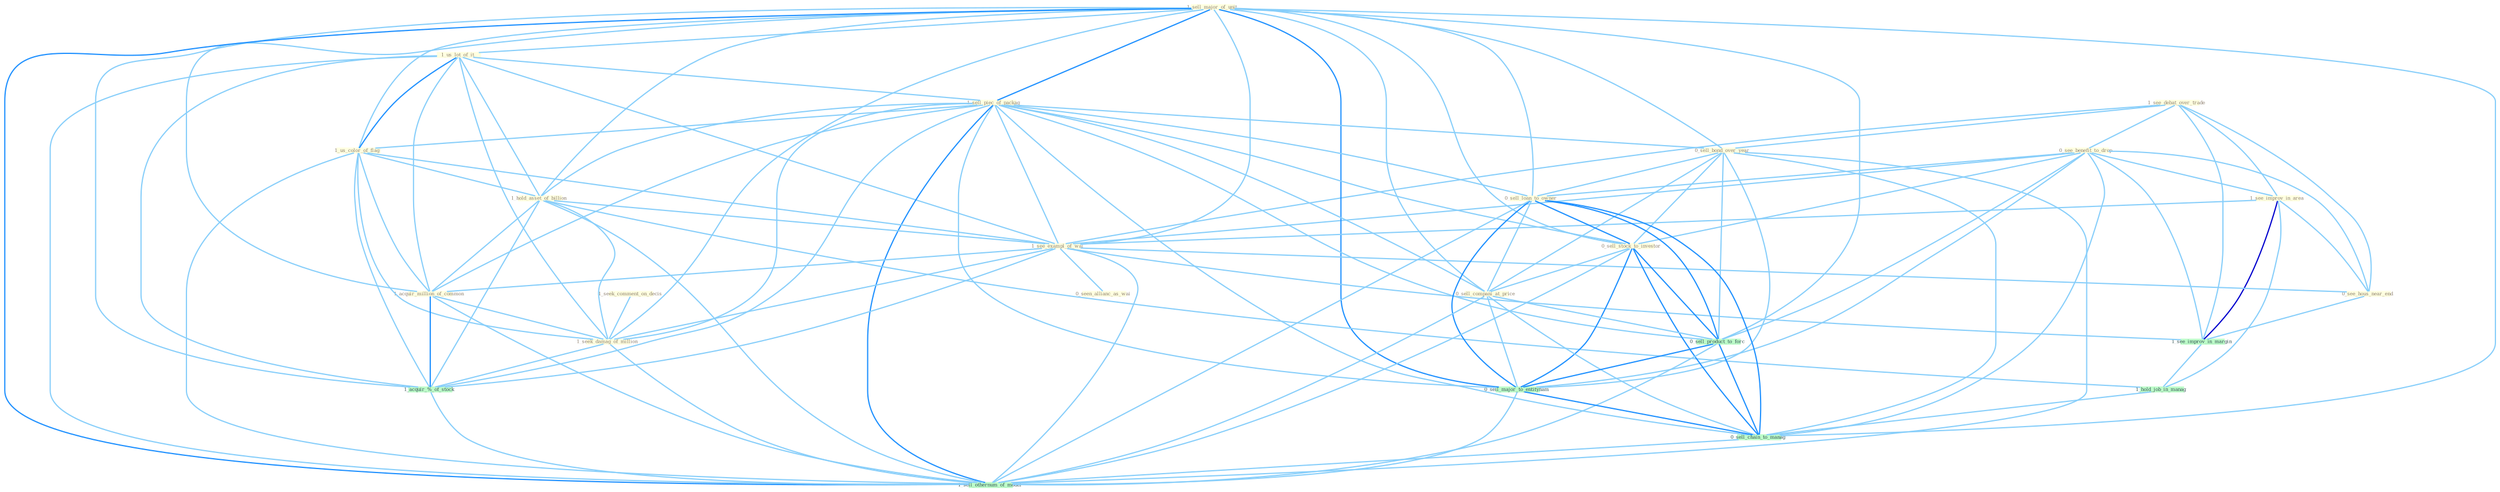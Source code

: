 Graph G{ 
    node
    [shape=polygon,style=filled,width=.5,height=.06,color="#BDFCC9",fixedsize=true,fontsize=4,
    fontcolor="#2f4f4f"];
    {node
    [color="#ffffe0", fontcolor="#8b7d6b"] "1_seek_comment_on_decis " "1_see_debat_over_trade " "0_see_benefit_to_drop " "1_sell_major_of_unit " "1_see_improv_in_area " "1_us_lot_of_it " "1_sell_piec_of_packag " "0_sell_bond_over_year " "1_us_color_of_flag " "1_hold_asset_of_billion " "1_see_exampl_of_wai " "1_acquir_million_of_common " "0_sell_loan_to_owner " "1_seek_damag_of_million " "0_see_hous_near_end " "0_sell_stock_to_investor " "0_seen_allianc_as_wai " "0_sell_compani_at_price "}
{node [color="#fff0f5", fontcolor="#b22222"]}
edge [color="#B0E2FF"];

	"1_seek_comment_on_decis " -- "1_seek_damag_of_million " [w="1", color="#87cefa" ];
	"1_see_debat_over_trade " -- "0_see_benefit_to_drop " [w="1", color="#87cefa" ];
	"1_see_debat_over_trade " -- "1_see_improv_in_area " [w="1", color="#87cefa" ];
	"1_see_debat_over_trade " -- "0_sell_bond_over_year " [w="1", color="#87cefa" ];
	"1_see_debat_over_trade " -- "1_see_exampl_of_wai " [w="1", color="#87cefa" ];
	"1_see_debat_over_trade " -- "0_see_hous_near_end " [w="1", color="#87cefa" ];
	"1_see_debat_over_trade " -- "1_see_improv_in_margin " [w="1", color="#87cefa" ];
	"0_see_benefit_to_drop " -- "1_see_improv_in_area " [w="1", color="#87cefa" ];
	"0_see_benefit_to_drop " -- "1_see_exampl_of_wai " [w="1", color="#87cefa" ];
	"0_see_benefit_to_drop " -- "0_sell_loan_to_owner " [w="1", color="#87cefa" ];
	"0_see_benefit_to_drop " -- "0_see_hous_near_end " [w="1", color="#87cefa" ];
	"0_see_benefit_to_drop " -- "0_sell_stock_to_investor " [w="1", color="#87cefa" ];
	"0_see_benefit_to_drop " -- "1_see_improv_in_margin " [w="1", color="#87cefa" ];
	"0_see_benefit_to_drop " -- "0_sell_product_to_forc " [w="1", color="#87cefa" ];
	"0_see_benefit_to_drop " -- "0_sell_major_to_entitynam " [w="1", color="#87cefa" ];
	"0_see_benefit_to_drop " -- "0_sell_chain_to_manag " [w="1", color="#87cefa" ];
	"1_sell_major_of_unit " -- "1_us_lot_of_it " [w="1", color="#87cefa" ];
	"1_sell_major_of_unit " -- "1_sell_piec_of_packag " [w="2", color="#1e90ff" , len=0.8];
	"1_sell_major_of_unit " -- "0_sell_bond_over_year " [w="1", color="#87cefa" ];
	"1_sell_major_of_unit " -- "1_us_color_of_flag " [w="1", color="#87cefa" ];
	"1_sell_major_of_unit " -- "1_hold_asset_of_billion " [w="1", color="#87cefa" ];
	"1_sell_major_of_unit " -- "1_see_exampl_of_wai " [w="1", color="#87cefa" ];
	"1_sell_major_of_unit " -- "1_acquir_million_of_common " [w="1", color="#87cefa" ];
	"1_sell_major_of_unit " -- "0_sell_loan_to_owner " [w="1", color="#87cefa" ];
	"1_sell_major_of_unit " -- "1_seek_damag_of_million " [w="1", color="#87cefa" ];
	"1_sell_major_of_unit " -- "0_sell_stock_to_investor " [w="1", color="#87cefa" ];
	"1_sell_major_of_unit " -- "0_sell_compani_at_price " [w="1", color="#87cefa" ];
	"1_sell_major_of_unit " -- "1_acquir_%_of_stock " [w="1", color="#87cefa" ];
	"1_sell_major_of_unit " -- "0_sell_product_to_forc " [w="1", color="#87cefa" ];
	"1_sell_major_of_unit " -- "0_sell_major_to_entitynam " [w="2", color="#1e90ff" , len=0.8];
	"1_sell_major_of_unit " -- "0_sell_chain_to_manag " [w="1", color="#87cefa" ];
	"1_sell_major_of_unit " -- "1_sell_othernum_of_model " [w="2", color="#1e90ff" , len=0.8];
	"1_see_improv_in_area " -- "1_see_exampl_of_wai " [w="1", color="#87cefa" ];
	"1_see_improv_in_area " -- "0_see_hous_near_end " [w="1", color="#87cefa" ];
	"1_see_improv_in_area " -- "1_see_improv_in_margin " [w="3", color="#0000cd" , len=0.6];
	"1_see_improv_in_area " -- "1_hold_job_in_manag " [w="1", color="#87cefa" ];
	"1_us_lot_of_it " -- "1_sell_piec_of_packag " [w="1", color="#87cefa" ];
	"1_us_lot_of_it " -- "1_us_color_of_flag " [w="2", color="#1e90ff" , len=0.8];
	"1_us_lot_of_it " -- "1_hold_asset_of_billion " [w="1", color="#87cefa" ];
	"1_us_lot_of_it " -- "1_see_exampl_of_wai " [w="1", color="#87cefa" ];
	"1_us_lot_of_it " -- "1_acquir_million_of_common " [w="1", color="#87cefa" ];
	"1_us_lot_of_it " -- "1_seek_damag_of_million " [w="1", color="#87cefa" ];
	"1_us_lot_of_it " -- "1_acquir_%_of_stock " [w="1", color="#87cefa" ];
	"1_us_lot_of_it " -- "1_sell_othernum_of_model " [w="1", color="#87cefa" ];
	"1_sell_piec_of_packag " -- "0_sell_bond_over_year " [w="1", color="#87cefa" ];
	"1_sell_piec_of_packag " -- "1_us_color_of_flag " [w="1", color="#87cefa" ];
	"1_sell_piec_of_packag " -- "1_hold_asset_of_billion " [w="1", color="#87cefa" ];
	"1_sell_piec_of_packag " -- "1_see_exampl_of_wai " [w="1", color="#87cefa" ];
	"1_sell_piec_of_packag " -- "1_acquir_million_of_common " [w="1", color="#87cefa" ];
	"1_sell_piec_of_packag " -- "0_sell_loan_to_owner " [w="1", color="#87cefa" ];
	"1_sell_piec_of_packag " -- "1_seek_damag_of_million " [w="1", color="#87cefa" ];
	"1_sell_piec_of_packag " -- "0_sell_stock_to_investor " [w="1", color="#87cefa" ];
	"1_sell_piec_of_packag " -- "0_sell_compani_at_price " [w="1", color="#87cefa" ];
	"1_sell_piec_of_packag " -- "1_acquir_%_of_stock " [w="1", color="#87cefa" ];
	"1_sell_piec_of_packag " -- "0_sell_product_to_forc " [w="1", color="#87cefa" ];
	"1_sell_piec_of_packag " -- "0_sell_major_to_entitynam " [w="1", color="#87cefa" ];
	"1_sell_piec_of_packag " -- "0_sell_chain_to_manag " [w="1", color="#87cefa" ];
	"1_sell_piec_of_packag " -- "1_sell_othernum_of_model " [w="2", color="#1e90ff" , len=0.8];
	"0_sell_bond_over_year " -- "0_sell_loan_to_owner " [w="1", color="#87cefa" ];
	"0_sell_bond_over_year " -- "0_sell_stock_to_investor " [w="1", color="#87cefa" ];
	"0_sell_bond_over_year " -- "0_sell_compani_at_price " [w="1", color="#87cefa" ];
	"0_sell_bond_over_year " -- "0_sell_product_to_forc " [w="1", color="#87cefa" ];
	"0_sell_bond_over_year " -- "0_sell_major_to_entitynam " [w="1", color="#87cefa" ];
	"0_sell_bond_over_year " -- "0_sell_chain_to_manag " [w="1", color="#87cefa" ];
	"0_sell_bond_over_year " -- "1_sell_othernum_of_model " [w="1", color="#87cefa" ];
	"1_us_color_of_flag " -- "1_hold_asset_of_billion " [w="1", color="#87cefa" ];
	"1_us_color_of_flag " -- "1_see_exampl_of_wai " [w="1", color="#87cefa" ];
	"1_us_color_of_flag " -- "1_acquir_million_of_common " [w="1", color="#87cefa" ];
	"1_us_color_of_flag " -- "1_seek_damag_of_million " [w="1", color="#87cefa" ];
	"1_us_color_of_flag " -- "1_acquir_%_of_stock " [w="1", color="#87cefa" ];
	"1_us_color_of_flag " -- "1_sell_othernum_of_model " [w="1", color="#87cefa" ];
	"1_hold_asset_of_billion " -- "1_see_exampl_of_wai " [w="1", color="#87cefa" ];
	"1_hold_asset_of_billion " -- "1_acquir_million_of_common " [w="1", color="#87cefa" ];
	"1_hold_asset_of_billion " -- "1_seek_damag_of_million " [w="1", color="#87cefa" ];
	"1_hold_asset_of_billion " -- "1_acquir_%_of_stock " [w="1", color="#87cefa" ];
	"1_hold_asset_of_billion " -- "1_hold_job_in_manag " [w="1", color="#87cefa" ];
	"1_hold_asset_of_billion " -- "1_sell_othernum_of_model " [w="1", color="#87cefa" ];
	"1_see_exampl_of_wai " -- "1_acquir_million_of_common " [w="1", color="#87cefa" ];
	"1_see_exampl_of_wai " -- "1_seek_damag_of_million " [w="1", color="#87cefa" ];
	"1_see_exampl_of_wai " -- "0_see_hous_near_end " [w="1", color="#87cefa" ];
	"1_see_exampl_of_wai " -- "0_seen_allianc_as_wai " [w="1", color="#87cefa" ];
	"1_see_exampl_of_wai " -- "1_see_improv_in_margin " [w="1", color="#87cefa" ];
	"1_see_exampl_of_wai " -- "1_acquir_%_of_stock " [w="1", color="#87cefa" ];
	"1_see_exampl_of_wai " -- "1_sell_othernum_of_model " [w="1", color="#87cefa" ];
	"1_acquir_million_of_common " -- "1_seek_damag_of_million " [w="1", color="#87cefa" ];
	"1_acquir_million_of_common " -- "1_acquir_%_of_stock " [w="2", color="#1e90ff" , len=0.8];
	"1_acquir_million_of_common " -- "1_sell_othernum_of_model " [w="1", color="#87cefa" ];
	"0_sell_loan_to_owner " -- "0_sell_stock_to_investor " [w="2", color="#1e90ff" , len=0.8];
	"0_sell_loan_to_owner " -- "0_sell_compani_at_price " [w="1", color="#87cefa" ];
	"0_sell_loan_to_owner " -- "0_sell_product_to_forc " [w="2", color="#1e90ff" , len=0.8];
	"0_sell_loan_to_owner " -- "0_sell_major_to_entitynam " [w="2", color="#1e90ff" , len=0.8];
	"0_sell_loan_to_owner " -- "0_sell_chain_to_manag " [w="2", color="#1e90ff" , len=0.8];
	"0_sell_loan_to_owner " -- "1_sell_othernum_of_model " [w="1", color="#87cefa" ];
	"1_seek_damag_of_million " -- "1_acquir_%_of_stock " [w="1", color="#87cefa" ];
	"1_seek_damag_of_million " -- "1_sell_othernum_of_model " [w="1", color="#87cefa" ];
	"0_see_hous_near_end " -- "1_see_improv_in_margin " [w="1", color="#87cefa" ];
	"0_sell_stock_to_investor " -- "0_sell_compani_at_price " [w="1", color="#87cefa" ];
	"0_sell_stock_to_investor " -- "0_sell_product_to_forc " [w="2", color="#1e90ff" , len=0.8];
	"0_sell_stock_to_investor " -- "0_sell_major_to_entitynam " [w="2", color="#1e90ff" , len=0.8];
	"0_sell_stock_to_investor " -- "0_sell_chain_to_manag " [w="2", color="#1e90ff" , len=0.8];
	"0_sell_stock_to_investor " -- "1_sell_othernum_of_model " [w="1", color="#87cefa" ];
	"0_sell_compani_at_price " -- "0_sell_product_to_forc " [w="1", color="#87cefa" ];
	"0_sell_compani_at_price " -- "0_sell_major_to_entitynam " [w="1", color="#87cefa" ];
	"0_sell_compani_at_price " -- "0_sell_chain_to_manag " [w="1", color="#87cefa" ];
	"0_sell_compani_at_price " -- "1_sell_othernum_of_model " [w="1", color="#87cefa" ];
	"1_see_improv_in_margin " -- "1_hold_job_in_manag " [w="1", color="#87cefa" ];
	"1_acquir_%_of_stock " -- "1_sell_othernum_of_model " [w="1", color="#87cefa" ];
	"1_hold_job_in_manag " -- "0_sell_chain_to_manag " [w="1", color="#87cefa" ];
	"0_sell_product_to_forc " -- "0_sell_major_to_entitynam " [w="2", color="#1e90ff" , len=0.8];
	"0_sell_product_to_forc " -- "0_sell_chain_to_manag " [w="2", color="#1e90ff" , len=0.8];
	"0_sell_product_to_forc " -- "1_sell_othernum_of_model " [w="1", color="#87cefa" ];
	"0_sell_major_to_entitynam " -- "0_sell_chain_to_manag " [w="2", color="#1e90ff" , len=0.8];
	"0_sell_major_to_entitynam " -- "1_sell_othernum_of_model " [w="1", color="#87cefa" ];
	"0_sell_chain_to_manag " -- "1_sell_othernum_of_model " [w="1", color="#87cefa" ];
}
